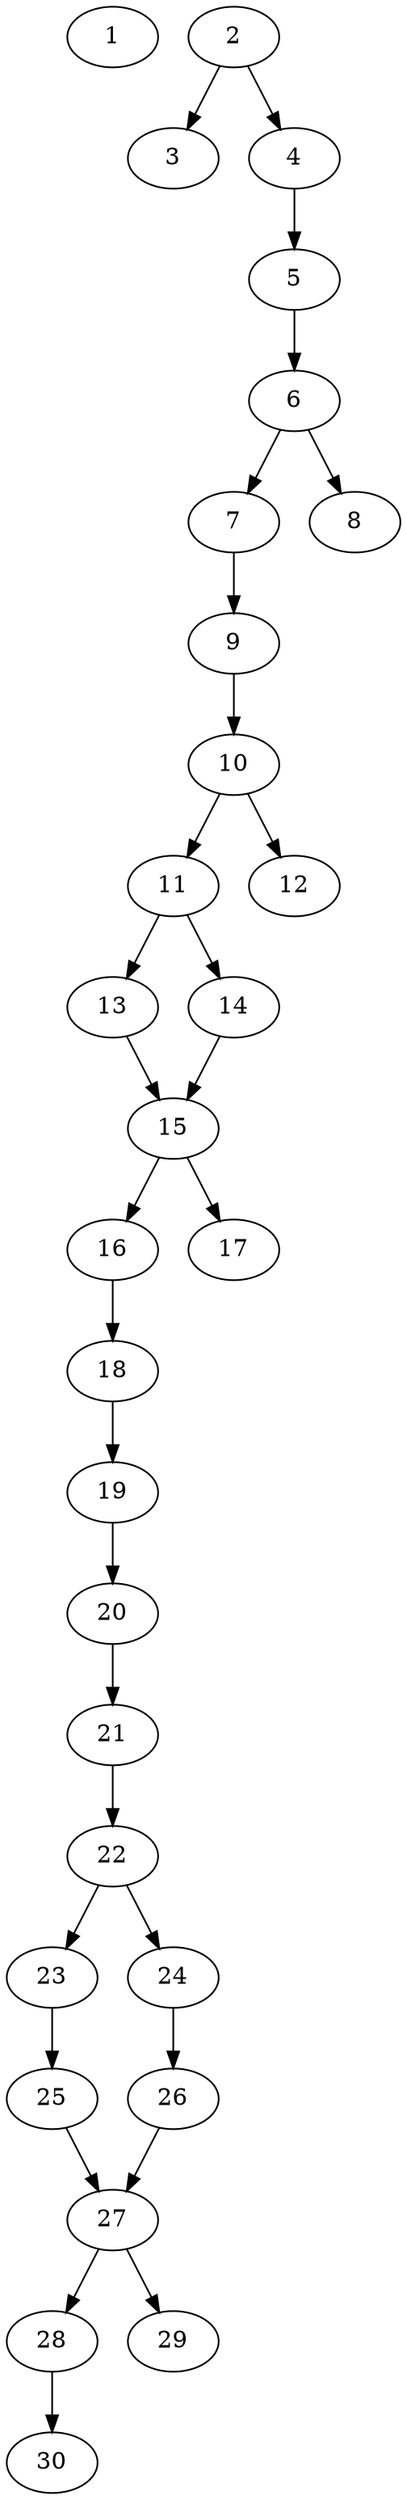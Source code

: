 // DAG automatically generated by daggen at Thu Oct  3 14:04:18 2019
// ./daggen --dot -n 30 --ccr 0.5 --fat 0.3 --regular 0.5 --density 0.6 --mindata 5242880 --maxdata 52428800 
digraph G {
  1 [size="63889408", alpha="0.07", expect_size="31944704"] 
  2 [size="40884224", alpha="0.01", expect_size="20442112"] 
  2 -> 3 [size ="20442112"]
  2 -> 4 [size ="20442112"]
  3 [size="56875008", alpha="0.07", expect_size="28437504"] 
  4 [size="39526400", alpha="0.05", expect_size="19763200"] 
  4 -> 5 [size ="19763200"]
  5 [size="69818368", alpha="0.19", expect_size="34909184"] 
  5 -> 6 [size ="34909184"]
  6 [size="82030592", alpha="0.18", expect_size="41015296"] 
  6 -> 7 [size ="41015296"]
  6 -> 8 [size ="41015296"]
  7 [size="57747456", alpha="0.13", expect_size="28873728"] 
  7 -> 9 [size ="28873728"]
  8 [size="104116224", alpha="0.17", expect_size="52058112"] 
  9 [size="39233536", alpha="0.15", expect_size="19616768"] 
  9 -> 10 [size ="19616768"]
  10 [size="34885632", alpha="0.08", expect_size="17442816"] 
  10 -> 11 [size ="17442816"]
  10 -> 12 [size ="17442816"]
  11 [size="81184768", alpha="0.09", expect_size="40592384"] 
  11 -> 13 [size ="40592384"]
  11 -> 14 [size ="40592384"]
  12 [size="20377600", alpha="0.11", expect_size="10188800"] 
  13 [size="26107904", alpha="0.16", expect_size="13053952"] 
  13 -> 15 [size ="13053952"]
  14 [size="60252160", alpha="0.00", expect_size="30126080"] 
  14 -> 15 [size ="30126080"]
  15 [size="85583872", alpha="0.09", expect_size="42791936"] 
  15 -> 16 [size ="42791936"]
  15 -> 17 [size ="42791936"]
  16 [size="80314368", alpha="0.01", expect_size="40157184"] 
  16 -> 18 [size ="40157184"]
  17 [size="69713920", alpha="0.16", expect_size="34856960"] 
  18 [size="35483648", alpha="0.11", expect_size="17741824"] 
  18 -> 19 [size ="17741824"]
  19 [size="21118976", alpha="0.10", expect_size="10559488"] 
  19 -> 20 [size ="10559488"]
  20 [size="93624320", alpha="0.16", expect_size="46812160"] 
  20 -> 21 [size ="46812160"]
  21 [size="39337984", alpha="0.14", expect_size="19668992"] 
  21 -> 22 [size ="19668992"]
  22 [size="80953344", alpha="0.18", expect_size="40476672"] 
  22 -> 23 [size ="40476672"]
  22 -> 24 [size ="40476672"]
  23 [size="38246400", alpha="0.11", expect_size="19123200"] 
  23 -> 25 [size ="19123200"]
  24 [size="21454848", alpha="0.11", expect_size="10727424"] 
  24 -> 26 [size ="10727424"]
  25 [size="21524480", alpha="0.03", expect_size="10762240"] 
  25 -> 27 [size ="10762240"]
  26 [size="64522240", alpha="0.11", expect_size="32261120"] 
  26 -> 27 [size ="32261120"]
  27 [size="69488640", alpha="0.09", expect_size="34744320"] 
  27 -> 28 [size ="34744320"]
  27 -> 29 [size ="34744320"]
  28 [size="49999872", alpha="0.06", expect_size="24999936"] 
  28 -> 30 [size ="24999936"]
  29 [size="100530176", alpha="0.09", expect_size="50265088"] 
  30 [size="55429120", alpha="0.18", expect_size="27714560"] 
}
